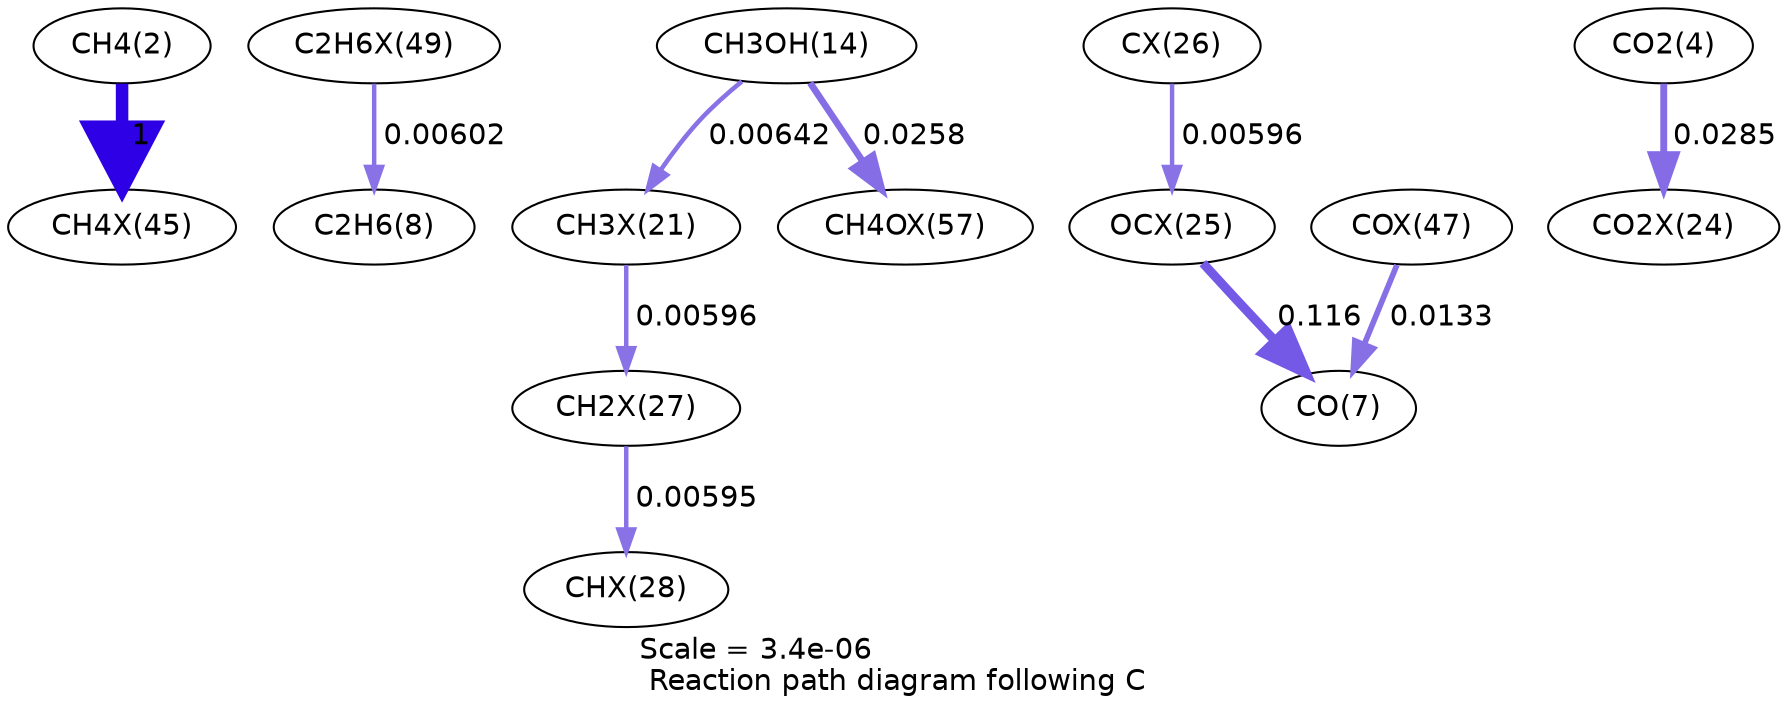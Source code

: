 digraph reaction_paths {
center=1;
s4 -> s32[fontname="Helvetica", penwidth=6, arrowsize=3, color="0.7, 1.5, 0.9"
, label=" 1"];
s34 -> s10[fontname="Helvetica", penwidth=2.14, arrowsize=1.07, color="0.7, 0.506, 0.9"
, label=" 0.00602"];
s16 -> s24[fontname="Helvetica", penwidth=2.19, arrowsize=1.09, color="0.7, 0.506, 0.9"
, label=" 0.00642"];
s24 -> s30[fontname="Helvetica", penwidth=2.13, arrowsize=1.07, color="0.7, 0.506, 0.9"
, label=" 0.00596"];
s16 -> s36[fontname="Helvetica", penwidth=3.24, arrowsize=1.62, color="0.7, 0.526, 0.9"
, label=" 0.0258"];
s30 -> s31[fontname="Helvetica", penwidth=2.13, arrowsize=1.07, color="0.7, 0.506, 0.9"
, label=" 0.00595"];
s29 -> s28[fontname="Helvetica", penwidth=2.13, arrowsize=1.07, color="0.7, 0.506, 0.9"
, label=" 0.00596"];
s28 -> s9[fontname="Helvetica", penwidth=4.37, arrowsize=2.19, color="0.7, 0.616, 0.9"
, label=" 0.116"];
s33 -> s9[fontname="Helvetica", penwidth=2.74, arrowsize=1.37, color="0.7, 0.513, 0.9"
, label=" 0.0133"];
s6 -> s27[fontname="Helvetica", penwidth=3.31, arrowsize=1.66, color="0.7, 0.528, 0.9"
, label=" 0.0285"];
s4 [ fontname="Helvetica", label="CH4(2)"];
s6 [ fontname="Helvetica", label="CO2(4)"];
s9 [ fontname="Helvetica", label="CO(7)"];
s10 [ fontname="Helvetica", label="C2H6(8)"];
s16 [ fontname="Helvetica", label="CH3OH(14)"];
s24 [ fontname="Helvetica", label="CH3X(21)"];
s27 [ fontname="Helvetica", label="CO2X(24)"];
s28 [ fontname="Helvetica", label="OCX(25)"];
s29 [ fontname="Helvetica", label="CX(26)"];
s30 [ fontname="Helvetica", label="CH2X(27)"];
s31 [ fontname="Helvetica", label="CHX(28)"];
s32 [ fontname="Helvetica", label="CH4X(45)"];
s33 [ fontname="Helvetica", label="COX(47)"];
s34 [ fontname="Helvetica", label="C2H6X(49)"];
s36 [ fontname="Helvetica", label="CH4OX(57)"];
 label = "Scale = 3.4e-06\l Reaction path diagram following C";
 fontname = "Helvetica";
}
